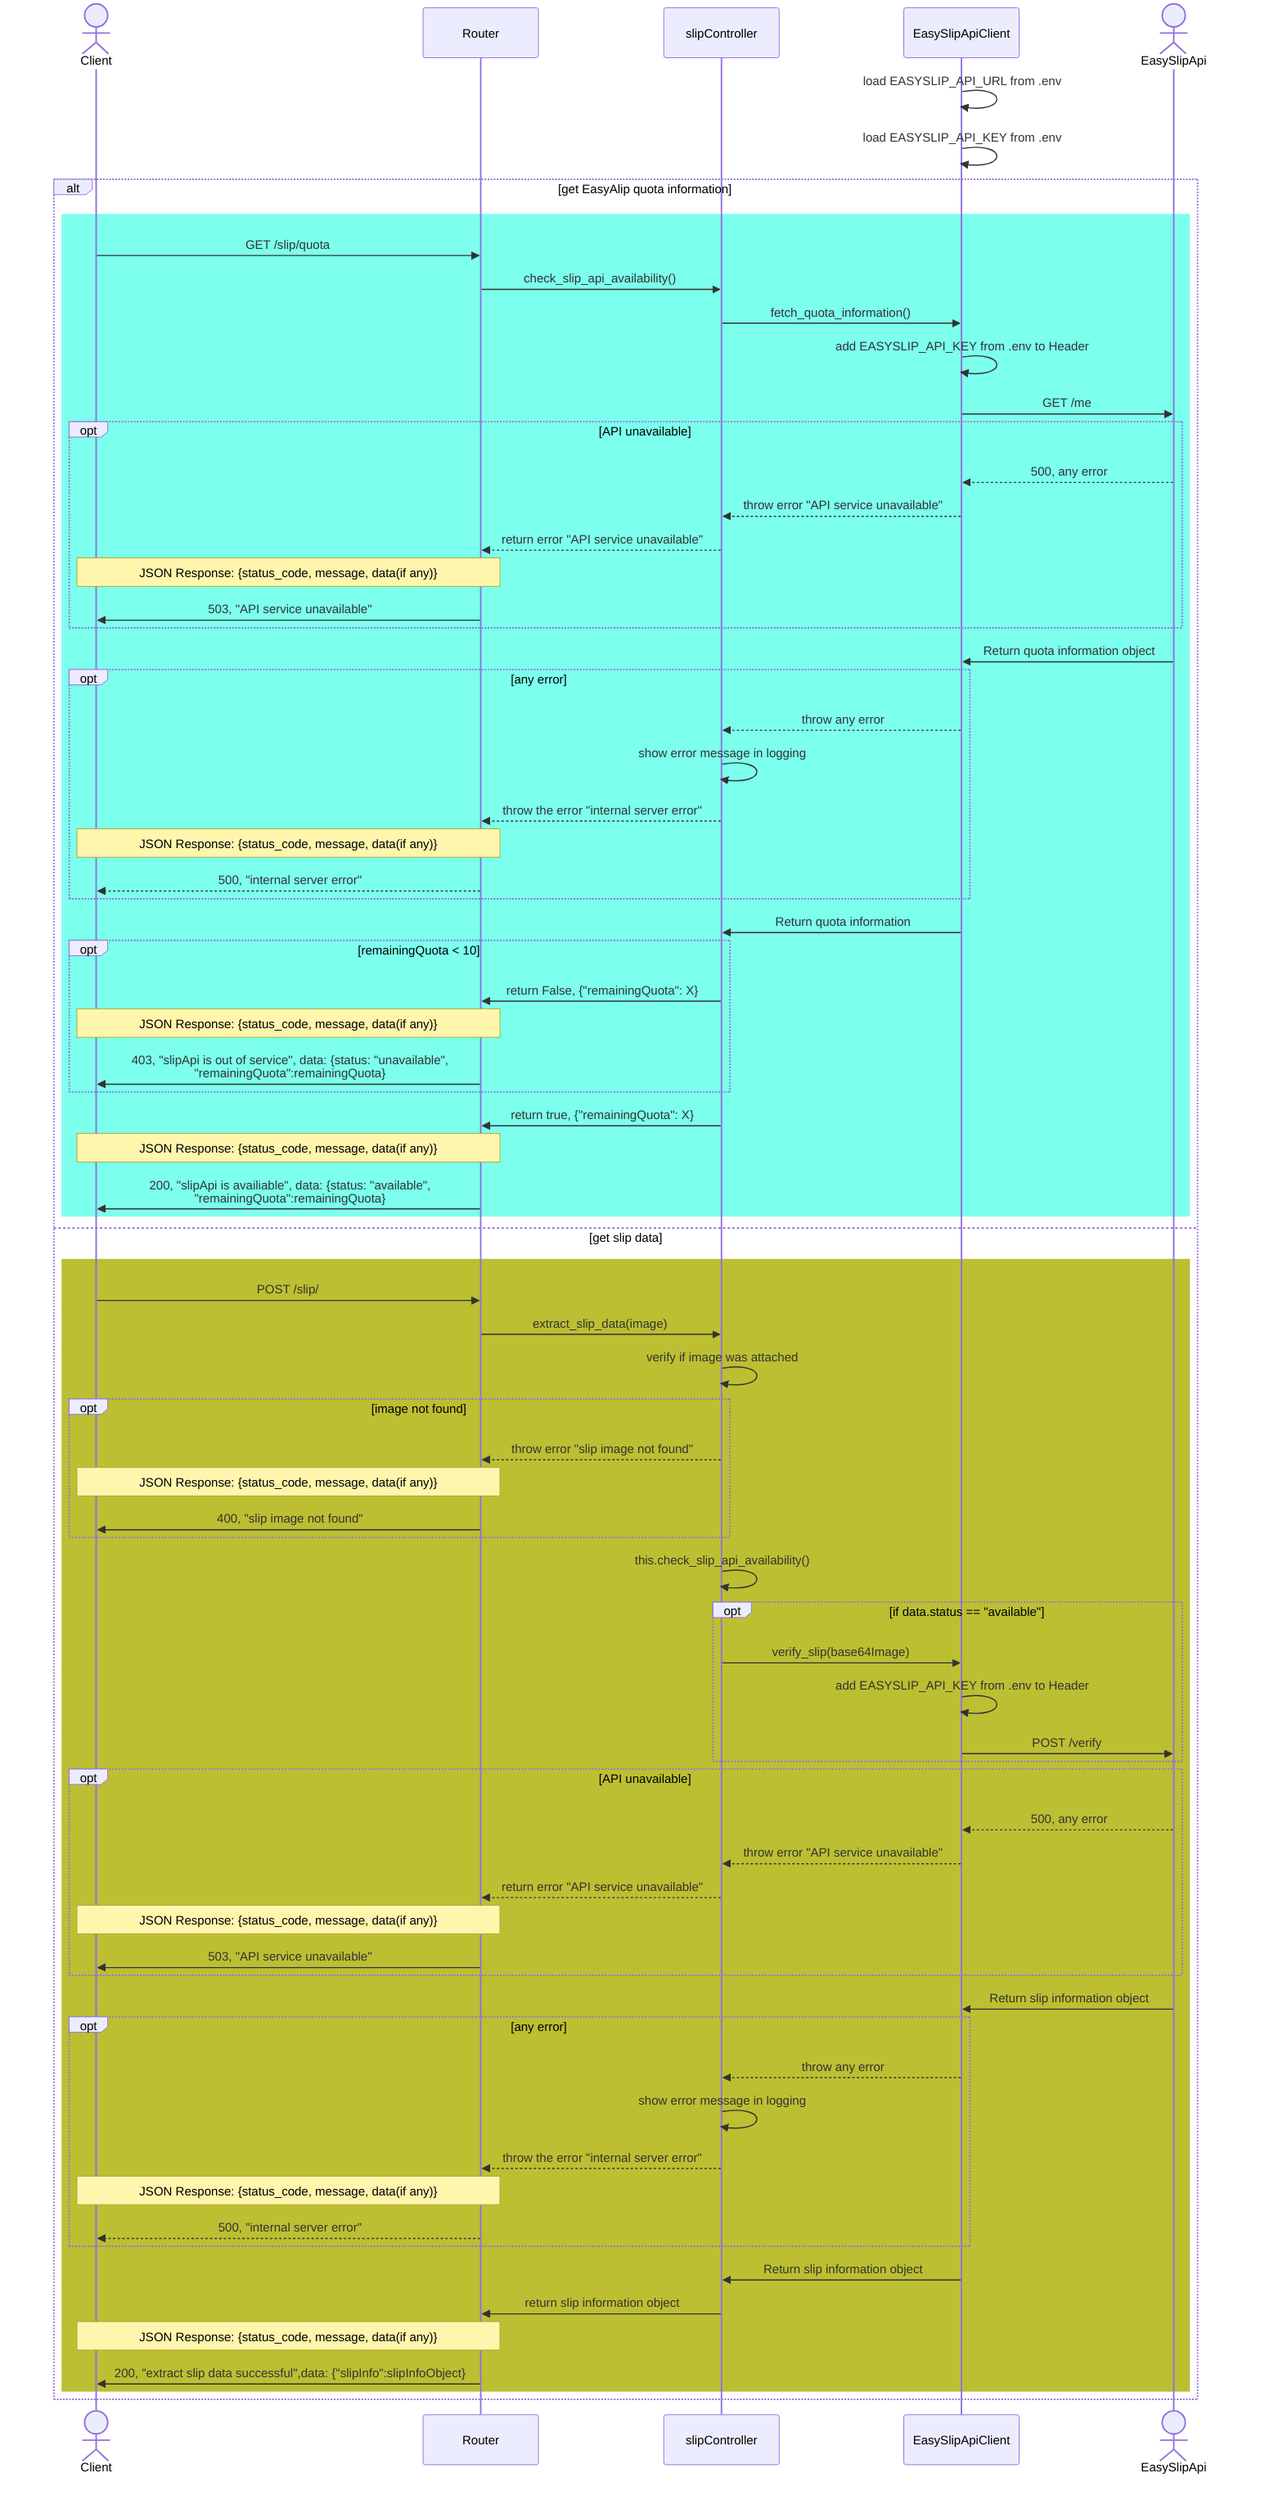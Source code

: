 sequenceDiagram
    Actor Client
    participant Router
    participant Cont as slipController
    participant ApiClient as EasySlipApiClient
    Actor Api as EasySlipApi
    %% EASYSLIP_API document = "https://developer.easyslip.com/document"

    %% add EASYSLIP_API_URL = "https://developer.easyslip.com/api/v1"<br>to .env
    %% add EASYSLIP_API_KEY from Easy api to .env
    
    ApiClient->>ApiClient: load EASYSLIP_API_URL from .env
    ApiClient->>ApiClient: load EASYSLIP_API_KEY from .env
    alt get EasyAlip quota information
        rect rgb(124,255,236)
        Client->>Router: GET /slip/quota
        Router->>Cont: check_slip_api_availability()
        Cont->>ApiClient: fetch_quota_information()
        ApiClient->>ApiClient: add EASYSLIP_API_KEY from .env to Header
        ApiClient->>Api: GET /me
        opt API unavailable
                Api-->>ApiClient: 500, any error
                ApiClient-->>Cont: throw error "API service unavailable"
                Cont-->>Router: return error "API service unavailable"
                Note over Router,Client: JSON Response: {status_code, message, data(if any)}
                Router->>Client: 503, "API service unavailable"
            end
        Api->>ApiClient: Return quota information object
        opt any error
            ApiClient-->>Cont: throw any error
            Cont->>Cont: show error message in logging
            Cont-->>Router: throw the error "internal server error"
            Note over Router,Client: JSON Response: {status_code, message, data(if any)}
            Router-->>Client: 500, "internal server error"
        end
        ApiClient->>Cont: Return quota information
        opt remainingQuota < 10
            Cont->>Router: return False, {"remainingQuota": X}
            Note over Router,Client: JSON Response: {status_code, message, data(if any)}
            Router->>Client: 403, "slipApi is out of service", data: {status: "unavailable",<br>"remainingQuota":remainingQuota}
        end
        Cont->>Router: return true, {"remainingQuota": X}
        Note over Router,Client: JSON Response: {status_code, message, data(if any)}
        Router->>Client: 200, "slipApi is availiable", data: {status: "available",<br>"remainingQuota":remainingQuota} 

        end
    else get slip data
        rect rgb(188,191,50)
            Client->>Router: POST /slip/
            Router->>Cont: extract_slip_data(image)
            Cont->>Cont: verify if image was attached
            opt image not found
                Cont-->>Router: throw error "slip image not found"
                Note over Router,Client: JSON Response: {status_code, message, data(if any)}
                Router->>Client: 400, "slip image not found"
            end
            Cont->>Cont: this.check_slip_api_availability()
            opt if data.status == "available"
            Cont->>ApiClient: verify_slip(base64Image)
            ApiClient->>ApiClient: add EASYSLIP_API_KEY from .env to Header
            ApiClient->>Api: POST /verify
            end 
            opt API unavailable
                Api-->>ApiClient: 500, any error
                ApiClient-->>Cont: throw error "API service unavailable"
                Cont-->>Router: return error "API service unavailable"
                Note over Router,Client: JSON Response: {status_code, message, data(if any)}
                Router->>Client: 503, "API service unavailable"
            end
            Api->>ApiClient: Return slip information object
            opt any error
                ApiClient-->>Cont: throw any error
                Cont->>Cont: show error message in logging
                Cont-->>Router: throw the error "internal server error"
                Note over Router,Client: JSON Response: {status_code, message, data(if any)}
                Router-->>Client: 500, "internal server error"
            end
            ApiClient->>Cont: Return slip information object
            Cont->>Router: return slip information object
            Note over Router,Client: JSON Response: {status_code, message, data(if any)}
            Router->>Client: 200, "extract slip data successful",data: {"slipInfo":slipInfoObject}
        end
    end
